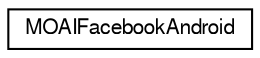 digraph G
{
  edge [fontname="FreeSans",fontsize="10",labelfontname="FreeSans",labelfontsize="10"];
  node [fontname="FreeSans",fontsize="10",shape=record];
  rankdir=LR;
  Node1 [label="MOAIFacebookAndroid",height=0.2,width=0.4,color="black", fillcolor="white", style="filled",URL="$class_m_o_a_i_facebook_android.html",tooltip="Wrapper for Facebook integration on Android devices. Facebook provides social integration for sharing..."];
}
